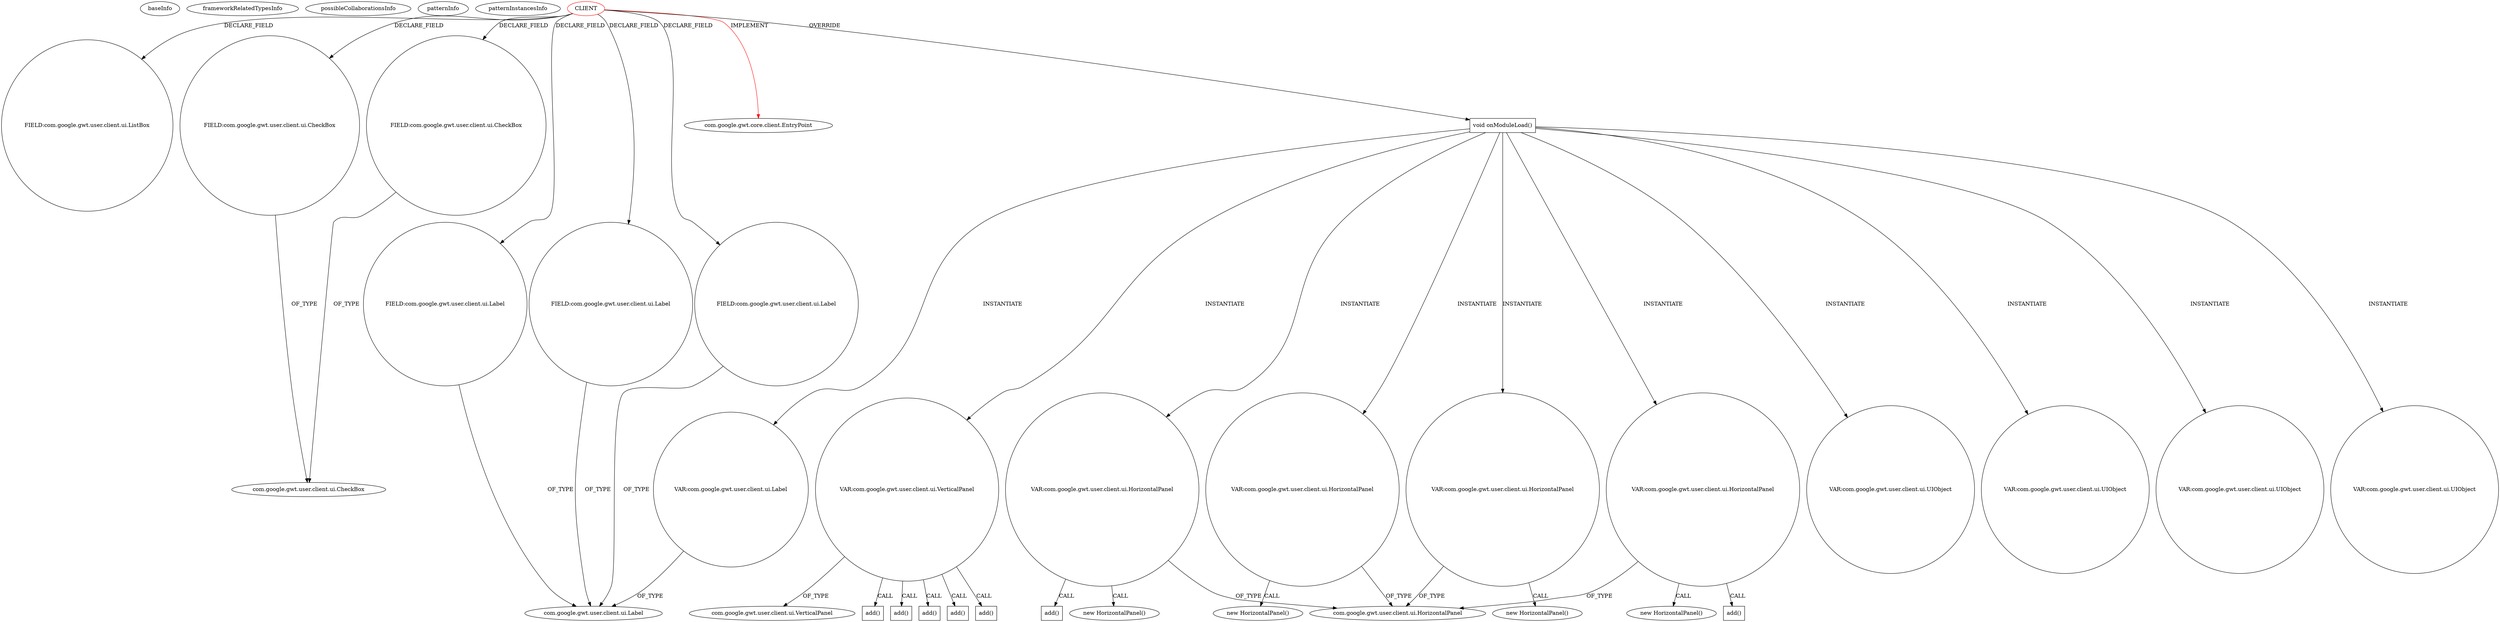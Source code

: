 digraph {
baseInfo[graphId=532,category="pattern",isAnonymous=false,possibleRelation=false]
frameworkRelatedTypesInfo[0="com.google.gwt.core.client.EntryPoint"]
possibleCollaborationsInfo[]
patternInfo[frequency=2.0,patternRootClient=0]
patternInstancesInfo[0="akjava-WebTestMaker~/akjava-WebTestMaker/WebTestMaker-master/src/com/akjava/gwt/webtestmaker/client/WebTestMaker.java~WebTestMaker~655",1="Tok-Erwin~/Tok-Erwin/Erwin-master/src/main/java/erwin/client/Erwin.java~Erwin~388"]
4[label="FIELD:com.google.gwt.user.client.ui.ListBox",vertexType="FIELD_DECLARATION",isFrameworkType=false,shape=circle]
0[label="CLIENT",vertexType="ROOT_CLIENT_CLASS_DECLARATION",isFrameworkType=false,color=red]
40[label="FIELD:com.google.gwt.user.client.ui.CheckBox",vertexType="FIELD_DECLARATION",isFrameworkType=false,shape=circle]
30[label="FIELD:com.google.gwt.user.client.ui.Label",vertexType="FIELD_DECLARATION",isFrameworkType=false,shape=circle]
42[label="FIELD:com.google.gwt.user.client.ui.CheckBox",vertexType="FIELD_DECLARATION",isFrameworkType=false,shape=circle]
24[label="FIELD:com.google.gwt.user.client.ui.Label",vertexType="FIELD_DECLARATION",isFrameworkType=false,shape=circle]
34[label="FIELD:com.google.gwt.user.client.ui.Label",vertexType="FIELD_DECLARATION",isFrameworkType=false,shape=circle]
1[label="com.google.gwt.core.client.EntryPoint",vertexType="FRAMEWORK_INTERFACE_TYPE",isFrameworkType=false]
44[label="void onModuleLoad()",vertexType="OVERRIDING_METHOD_DECLARATION",isFrameworkType=false,shape=box]
52[label="VAR:com.google.gwt.user.client.ui.UIObject",vertexType="VARIABLE_EXPRESION",isFrameworkType=false,shape=circle]
61[label="VAR:com.google.gwt.user.client.ui.UIObject",vertexType="VARIABLE_EXPRESION",isFrameworkType=false,shape=circle]
154[label="VAR:com.google.gwt.user.client.ui.UIObject",vertexType="VARIABLE_EXPRESION",isFrameworkType=false,shape=circle]
166[label="VAR:com.google.gwt.user.client.ui.UIObject",vertexType="VARIABLE_EXPRESION",isFrameworkType=false,shape=circle]
19[label="com.google.gwt.user.client.ui.Label",vertexType="FRAMEWORK_CLASS_TYPE",isFrameworkType=false]
41[label="com.google.gwt.user.client.ui.CheckBox",vertexType="FRAMEWORK_CLASS_TYPE",isFrameworkType=false]
186[label="VAR:com.google.gwt.user.client.ui.VerticalPanel",vertexType="VARIABLE_EXPRESION",isFrameworkType=false,shape=circle]
66[label="VAR:com.google.gwt.user.client.ui.Label",vertexType="VARIABLE_EXPRESION",isFrameworkType=false,shape=circle]
27[label="com.google.gwt.user.client.ui.VerticalPanel",vertexType="FRAMEWORK_CLASS_TYPE",isFrameworkType=false]
152[label="VAR:com.google.gwt.user.client.ui.HorizontalPanel",vertexType="VARIABLE_EXPRESION",isFrameworkType=false,shape=circle]
143[label="com.google.gwt.user.client.ui.HorizontalPanel",vertexType="FRAMEWORK_CLASS_TYPE",isFrameworkType=false]
151[label="new HorizontalPanel()",vertexType="CONSTRUCTOR_CALL",isFrameworkType=false]
142[label="VAR:com.google.gwt.user.client.ui.HorizontalPanel",vertexType="VARIABLE_EXPRESION",isFrameworkType=false,shape=circle]
141[label="new HorizontalPanel()",vertexType="CONSTRUCTOR_CALL",isFrameworkType=false]
164[label="VAR:com.google.gwt.user.client.ui.HorizontalPanel",vertexType="VARIABLE_EXPRESION",isFrameworkType=false,shape=circle]
163[label="new HorizontalPanel()",vertexType="CONSTRUCTOR_CALL",isFrameworkType=false]
176[label="VAR:com.google.gwt.user.client.ui.HorizontalPanel",vertexType="VARIABLE_EXPRESION",isFrameworkType=false,shape=circle]
175[label="new HorizontalPanel()",vertexType="CONSTRUCTOR_CALL",isFrameworkType=false]
170[label="add()",vertexType="INSIDE_CALL",isFrameworkType=false,shape=box]
198[label="add()",vertexType="INSIDE_CALL",isFrameworkType=false,shape=box]
200[label="add()",vertexType="INSIDE_CALL",isFrameworkType=false,shape=box]
162[label="add()",vertexType="INSIDE_CALL",isFrameworkType=false,shape=box]
194[label="add()",vertexType="INSIDE_CALL",isFrameworkType=false,shape=box]
190[label="add()",vertexType="INSIDE_CALL",isFrameworkType=false,shape=box]
187[label="add()",vertexType="INSIDE_CALL",isFrameworkType=false,shape=box]
44->52[label="INSTANTIATE"]
44->176[label="INSTANTIATE"]
44->186[label="INSTANTIATE"]
34->19[label="OF_TYPE"]
142->143[label="OF_TYPE"]
164->143[label="OF_TYPE"]
44->142[label="INSTANTIATE"]
186->27[label="OF_TYPE"]
44->66[label="INSTANTIATE"]
0->34[label="DECLARE_FIELD"]
44->164[label="INSTANTIATE"]
186->200[label="CALL"]
152->143[label="OF_TYPE"]
66->19[label="OF_TYPE"]
0->24[label="DECLARE_FIELD"]
44->152[label="INSTANTIATE"]
176->175[label="CALL"]
40->41[label="OF_TYPE"]
186->187[label="CALL"]
0->30[label="DECLARE_FIELD"]
186->198[label="CALL"]
142->141[label="CALL"]
186->190[label="CALL"]
152->162[label="CALL"]
44->61[label="INSTANTIATE"]
0->1[label="IMPLEMENT",color=red]
0->44[label="OVERRIDE"]
0->42[label="DECLARE_FIELD"]
164->163[label="CALL"]
30->19[label="OF_TYPE"]
176->143[label="OF_TYPE"]
164->170[label="CALL"]
44->154[label="INSTANTIATE"]
0->40[label="DECLARE_FIELD"]
24->19[label="OF_TYPE"]
186->194[label="CALL"]
44->166[label="INSTANTIATE"]
0->4[label="DECLARE_FIELD"]
42->41[label="OF_TYPE"]
152->151[label="CALL"]
}
